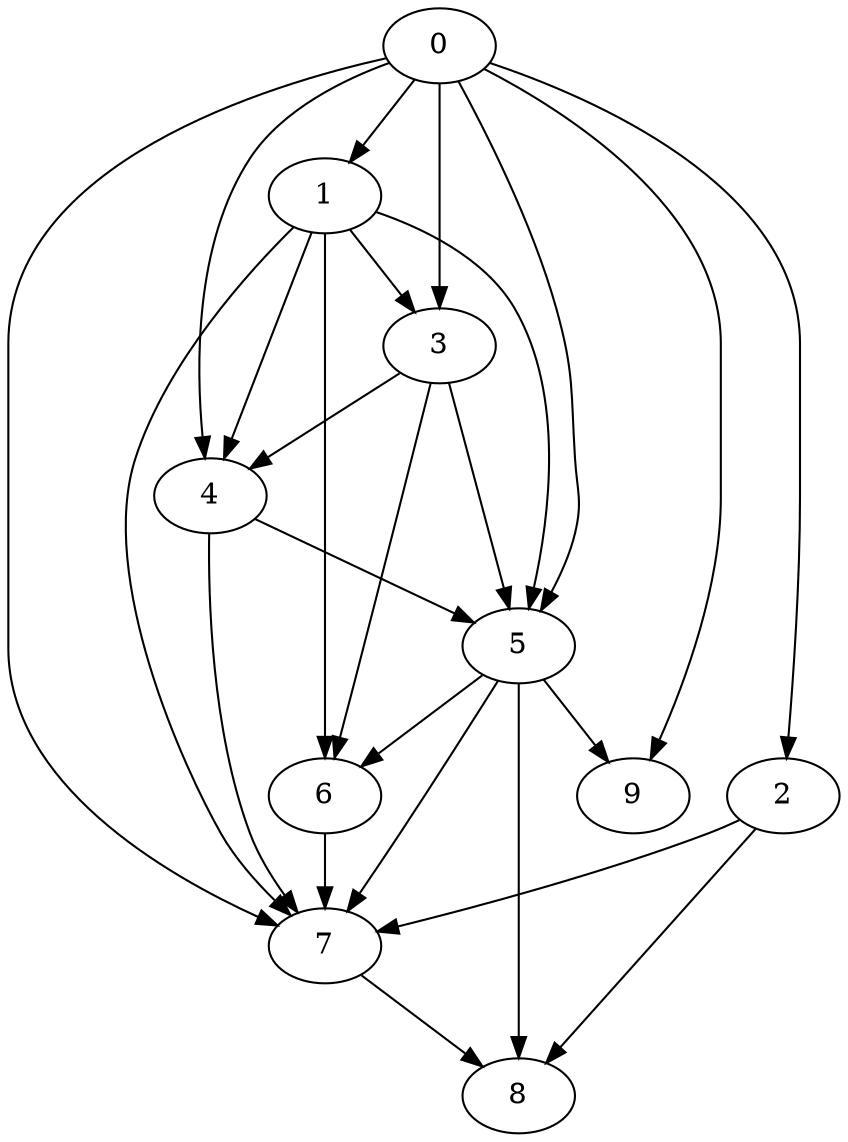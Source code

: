 digraph "Random_Nodes_10_Density_2.50_CCR_1.00_WeightType_Random" {
	graph ["Duplicate states"=0,
		GraphType=Random,
		"Max states in OPEN"=0,
		Modes="120000ms; topo-ordered tasks, ; Pruning: task equivalence, fixed order ready list, ; F-value: ; Optimisation: best schedule length (\
SL) optimisation on equal, ",
		NumberOfTasks=10,
		"Pruned using list schedule length"=1,
		"States removed from OPEN"=0,
		TargetSystem="Homogeneous-6",
		"Time to schedule (ms)"=97,
		"Total idle time"=55,
		"Total schedule length"=117,
		"Total sequential time"=147,
		"Total states created"=2
	];
	0	["Finish time"=15,
		Processor=0,
		"Start time"=0,
		Weight=15];
	1	["Finish time"=37,
		Processor=0,
		"Start time"=15,
		Weight=22];
	0 -> 1	[Weight=3];
	3	["Finish time"=46,
		Processor=0,
		"Start time"=37,
		Weight=9];
	0 -> 3	[Weight=5];
	4	["Finish time"=57,
		Processor=0,
		"Start time"=46,
		Weight=11];
	0 -> 4	[Weight=3];
	5	["Finish time"=63,
		Processor=0,
		"Start time"=57,
		Weight=6];
	0 -> 5	[Weight=10];
	2	["Finish time"=36,
		Processor=1,
		"Start time"=19,
		Weight=17];
	0 -> 2	[Weight=4];
	7	["Finish time"=104,
		Processor=0,
		"Start time"=85,
		Weight=19];
	0 -> 7	[Weight=10];
	9	["Finish time"=85,
		Processor=1,
		"Start time"=72,
		Weight=13];
	0 -> 9	[Weight=6];
	1 -> 3	[Weight=3];
	1 -> 4	[Weight=10];
	1 -> 5	[Weight=10];
	6	["Finish time"=85,
		Processor=0,
		"Start time"=63,
		Weight=22];
	1 -> 6	[Weight=3];
	1 -> 7	[Weight=2];
	3 -> 4	[Weight=10];
	3 -> 5	[Weight=2];
	3 -> 6	[Weight=10];
	4 -> 5	[Weight=7];
	4 -> 7	[Weight=5];
	5 -> 6	[Weight=4];
	5 -> 7	[Weight=5];
	8	["Finish time"=117,
		Processor=0,
		"Start time"=104,
		Weight=13];
	5 -> 8	[Weight=7];
	5 -> 9	[Weight=9];
	6 -> 7	[Weight=6];
	2 -> 7	[Weight=5];
	2 -> 8	[Weight=6];
	7 -> 8	[Weight=2];
}
